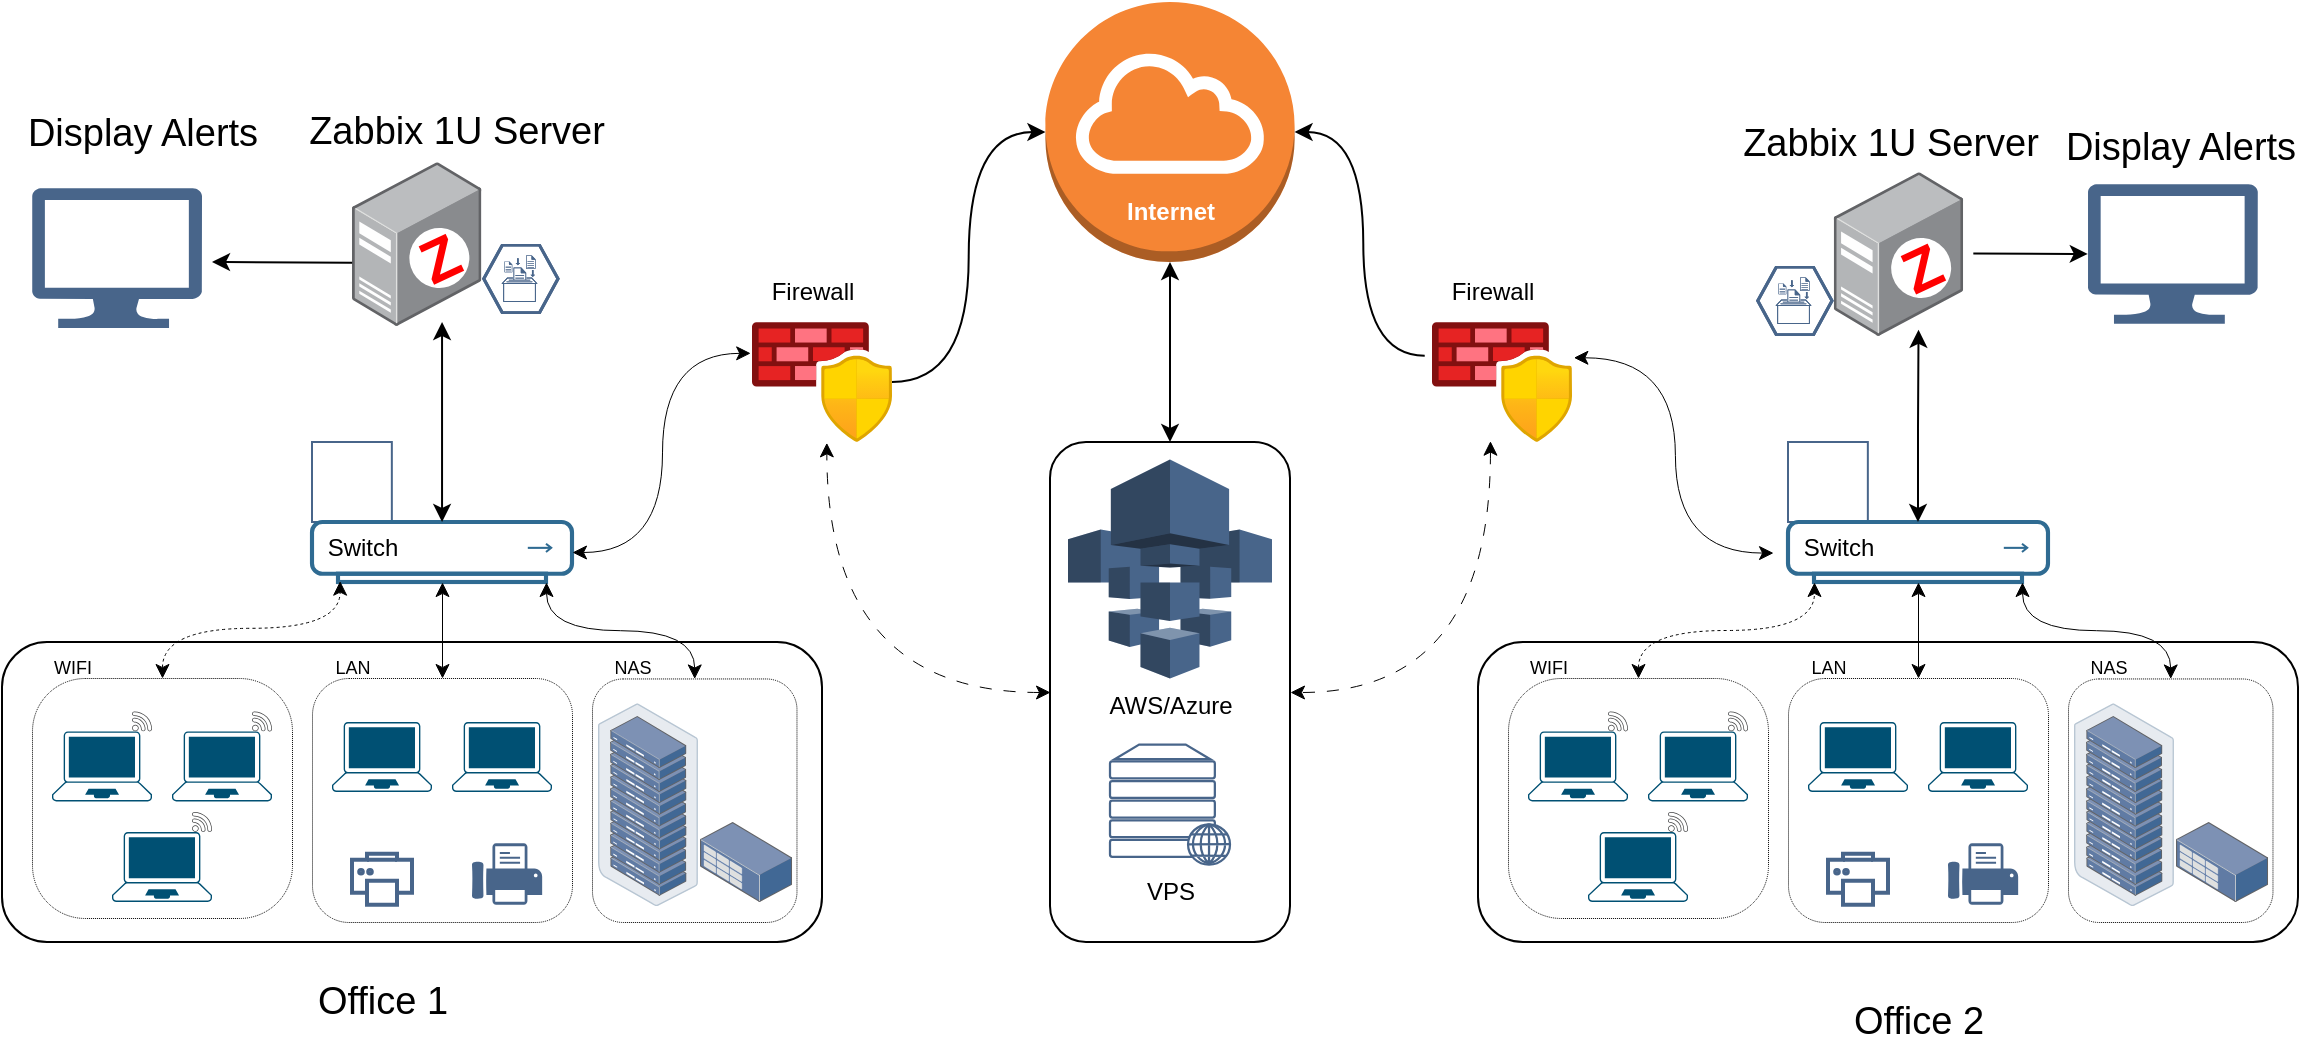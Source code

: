 <mxfile version="24.8.3">
  <diagram name="Page-1" id="5f0bae14-7c28-e335-631c-24af17079c00">
    <mxGraphModel dx="2346" dy="2503" grid="1" gridSize="10" guides="1" tooltips="1" connect="1" arrows="1" fold="1" page="1" pageScale="1" pageWidth="1654" pageHeight="1169" background="none" math="0" shadow="0">
      <root>
        <mxCell id="0" />
        <mxCell id="1" parent="0" />
        <mxCell id="XHOcHZkM5kLgZs106KMA-108" value="" style="rounded=1;whiteSpace=wrap;html=1;gradientColor=default;fillColor=none;" vertex="1" parent="1">
          <mxGeometry x="589" y="30" width="120" height="250" as="geometry" />
        </mxCell>
        <mxCell id="XHOcHZkM5kLgZs106KMA-67" value="" style="rounded=1;whiteSpace=wrap;html=1;fillStyle=dashed;gradientColor=default;fillColor=none;" vertex="1" parent="1">
          <mxGeometry x="803" y="130" width="410" height="150" as="geometry" />
        </mxCell>
        <mxCell id="XHOcHZkM5kLgZs106KMA-5" value="" style="rounded=1;whiteSpace=wrap;html=1;fillStyle=dashed;gradientColor=default;fillColor=none;" vertex="1" parent="1">
          <mxGeometry x="65" y="130" width="410" height="150" as="geometry" />
        </mxCell>
        <mxCell id="XHOcHZkM5kLgZs106KMA-44" value="" style="rounded=1;whiteSpace=wrap;html=1;gradientColor=default;fillColor=none;dashed=1;dashPattern=1 1;strokeColor=default;strokeWidth=0.5;" vertex="1" parent="1">
          <mxGeometry x="360" y="148.23" width="102.24" height="121.77" as="geometry" />
        </mxCell>
        <mxCell id="XHOcHZkM5kLgZs106KMA-3" value="" style="image;aspect=fixed;html=1;points=[];align=center;fontSize=12;image=img/lib/azure2/networking/Azure_Firewall_Manager.svg;" vertex="1" parent="1">
          <mxGeometry x="440" y="-30" width="70" height="60" as="geometry" />
        </mxCell>
        <mxCell id="XHOcHZkM5kLgZs106KMA-4" value="" style="sketch=0;verticalLabelPosition=bottom;sketch=0;aspect=fixed;html=1;verticalAlign=top;strokeColor=#48658A;fillColor=default;align=center;outlineConnect=0;pointerEvents=1;shape=mxgraph.citrix2.wifi_router;" vertex="1" parent="1">
          <mxGeometry x="220" y="30" width="39.92" height="40" as="geometry" />
        </mxCell>
        <mxCell id="XHOcHZkM5kLgZs106KMA-15" value="" style="fontColor=#0066CC;verticalAlign=top;verticalLabelPosition=bottom;labelPosition=center;align=center;html=1;outlineConnect=0;fillColor=none;strokeColor=#2f6b92;gradientColor=default;gradientDirection=north;strokeWidth=2;shape=mxgraph.networks.hub;" vertex="1" parent="1">
          <mxGeometry x="220" y="70" width="130" height="30" as="geometry" />
        </mxCell>
        <mxCell id="XHOcHZkM5kLgZs106KMA-16" value="" style="outlineConnect=0;dashed=0;verticalLabelPosition=bottom;verticalAlign=top;align=center;html=1;shape=mxgraph.aws3.internet_gateway;fillColor=#F58534;gradientColor=none;" vertex="1" parent="1">
          <mxGeometry x="586.71" y="-190" width="124.58" height="130" as="geometry" />
        </mxCell>
        <mxCell id="XHOcHZkM5kLgZs106KMA-41" value="" style="group" vertex="1" connectable="0" parent="1">
          <mxGeometry x="80" y="148" width="130" height="120" as="geometry" />
        </mxCell>
        <mxCell id="XHOcHZkM5kLgZs106KMA-30" value="" style="rounded=1;whiteSpace=wrap;html=1;gradientColor=default;fillColor=none;strokeWidth=0.5;dashed=1;dashPattern=1 1;arcSize=22;" vertex="1" parent="XHOcHZkM5kLgZs106KMA-41">
          <mxGeometry width="130" height="120" as="geometry" />
        </mxCell>
        <mxCell id="XHOcHZkM5kLgZs106KMA-61" value="" style="group" vertex="1" connectable="0" parent="XHOcHZkM5kLgZs106KMA-41">
          <mxGeometry x="10" y="16.7" width="110" height="95.3" as="geometry" />
        </mxCell>
        <mxCell id="XHOcHZkM5kLgZs106KMA-40" value="" style="group" vertex="1" connectable="0" parent="XHOcHZkM5kLgZs106KMA-61">
          <mxGeometry y="10" width="110" height="35" as="geometry" />
        </mxCell>
        <mxCell id="XHOcHZkM5kLgZs106KMA-26" value="" style="points=[[0.13,0.02,0],[0.5,0,0],[0.87,0.02,0],[0.885,0.4,0],[0.985,0.985,0],[0.5,1,0],[0.015,0.985,0],[0.115,0.4,0]];verticalLabelPosition=bottom;sketch=0;html=1;verticalAlign=top;aspect=fixed;align=center;pointerEvents=1;shape=mxgraph.cisco19.laptop;fillColor=#005073;strokeColor=none;" vertex="1" parent="XHOcHZkM5kLgZs106KMA-40">
          <mxGeometry width="50" height="35" as="geometry" />
        </mxCell>
        <mxCell id="XHOcHZkM5kLgZs106KMA-10" value="" style="points=[[0.13,0.02,0],[0.5,0,0],[0.87,0.02,0],[0.885,0.4,0],[0.985,0.985,0],[0.5,1,0],[0.015,0.985,0],[0.115,0.4,0]];verticalLabelPosition=bottom;sketch=0;html=1;verticalAlign=top;aspect=fixed;align=center;pointerEvents=1;shape=mxgraph.cisco19.laptop;fillColor=#005073;strokeColor=none;" vertex="1" parent="XHOcHZkM5kLgZs106KMA-40">
          <mxGeometry x="60" width="50" height="35" as="geometry" />
        </mxCell>
        <mxCell id="XHOcHZkM5kLgZs106KMA-57" value="" style="points=[[0.13,0.02,0],[0.5,0,0],[0.87,0.02,0],[0.885,0.4,0],[0.985,0.985,0],[0.5,1,0],[0.015,0.985,0],[0.115,0.4,0]];verticalLabelPosition=bottom;sketch=0;html=1;verticalAlign=top;aspect=fixed;align=center;pointerEvents=1;shape=mxgraph.cisco19.laptop;fillColor=#005073;strokeColor=none;" vertex="1" parent="XHOcHZkM5kLgZs106KMA-61">
          <mxGeometry x="30" y="60.3" width="50" height="35" as="geometry" />
        </mxCell>
        <mxCell id="XHOcHZkM5kLgZs106KMA-58" value="" style="sketch=0;pointerEvents=1;shadow=0;dashed=0;html=1;strokeColor=none;fillColor=#434445;aspect=fixed;labelPosition=center;verticalLabelPosition=bottom;verticalAlign=top;align=center;outlineConnect=0;shape=mxgraph.vvd.wi_fi;" vertex="1" parent="XHOcHZkM5kLgZs106KMA-61">
          <mxGeometry x="70" y="50.3" width="10" height="10" as="geometry" />
        </mxCell>
        <mxCell id="XHOcHZkM5kLgZs106KMA-59" value="" style="sketch=0;pointerEvents=1;shadow=0;dashed=0;html=1;strokeColor=none;fillColor=#434445;aspect=fixed;labelPosition=center;verticalLabelPosition=bottom;verticalAlign=top;align=center;outlineConnect=0;shape=mxgraph.vvd.wi_fi;" vertex="1" parent="XHOcHZkM5kLgZs106KMA-61">
          <mxGeometry x="100" width="10" height="10" as="geometry" />
        </mxCell>
        <mxCell id="XHOcHZkM5kLgZs106KMA-60" value="" style="sketch=0;pointerEvents=1;shadow=0;dashed=0;html=1;strokeColor=none;fillColor=#434445;aspect=fixed;labelPosition=center;verticalLabelPosition=bottom;verticalAlign=top;align=center;outlineConnect=0;shape=mxgraph.vvd.wi_fi;" vertex="1" parent="XHOcHZkM5kLgZs106KMA-61">
          <mxGeometry x="40" width="10" height="10" as="geometry" />
        </mxCell>
        <mxCell id="XHOcHZkM5kLgZs106KMA-42" value="" style="group;fillColor=default;" vertex="1" connectable="0" parent="1">
          <mxGeometry x="220" y="148" width="130" height="122" as="geometry" />
        </mxCell>
        <mxCell id="XHOcHZkM5kLgZs106KMA-33" value="" style="rounded=1;whiteSpace=wrap;html=1;gradientColor=default;fillColor=none;strokeWidth=0.5;dashed=1;dashPattern=1 1;" vertex="1" parent="XHOcHZkM5kLgZs106KMA-42">
          <mxGeometry width="130" height="122.0" as="geometry" />
        </mxCell>
        <mxCell id="XHOcHZkM5kLgZs106KMA-39" value="" style="group" vertex="1" connectable="0" parent="XHOcHZkM5kLgZs106KMA-42">
          <mxGeometry x="10" y="21.997" width="110" height="60.61" as="geometry" />
        </mxCell>
        <mxCell id="XHOcHZkM5kLgZs106KMA-36" value="" style="points=[[0.13,0.02,0],[0.5,0,0],[0.87,0.02,0],[0.885,0.4,0],[0.985,0.985,0],[0.5,1,0],[0.015,0.985,0],[0.115,0.4,0]];verticalLabelPosition=bottom;sketch=0;html=1;verticalAlign=top;aspect=fixed;align=center;pointerEvents=1;shape=mxgraph.cisco19.laptop;fillColor=#005073;strokeColor=none;" vertex="1" parent="XHOcHZkM5kLgZs106KMA-39">
          <mxGeometry width="50" height="35" as="geometry" />
        </mxCell>
        <mxCell id="XHOcHZkM5kLgZs106KMA-37" value="" style="points=[[0.13,0.02,0],[0.5,0,0],[0.87,0.02,0],[0.885,0.4,0],[0.985,0.985,0],[0.5,1,0],[0.015,0.985,0],[0.115,0.4,0]];verticalLabelPosition=bottom;sketch=0;html=1;verticalAlign=top;aspect=fixed;align=center;pointerEvents=1;shape=mxgraph.cisco19.laptop;fillColor=#005073;strokeColor=none;" vertex="1" parent="XHOcHZkM5kLgZs106KMA-39">
          <mxGeometry x="60" width="50" height="35" as="geometry" />
        </mxCell>
        <mxCell id="XHOcHZkM5kLgZs106KMA-54" value="" style="html=1;verticalLabelPosition=bottom;align=center;labelBackgroundColor=#ffffff;verticalAlign=top;strokeWidth=2;strokeColor=#48658A;shadow=0;dashed=0;shape=mxgraph.ios7.icons.printer;" vertex="1" parent="XHOcHZkM5kLgZs106KMA-42">
          <mxGeometry x="20" y="87.86" width="30" height="25.5" as="geometry" />
        </mxCell>
        <mxCell id="XHOcHZkM5kLgZs106KMA-56" value="" style="sketch=0;pointerEvents=1;shadow=0;dashed=0;html=1;strokeColor=none;fillColor=#48658A;labelPosition=center;verticalLabelPosition=bottom;verticalAlign=top;outlineConnect=0;align=center;shape=mxgraph.office.devices.fax;" vertex="1" parent="XHOcHZkM5kLgZs106KMA-42">
          <mxGeometry x="80" y="82.61" width="35.08" height="30.75" as="geometry" />
        </mxCell>
        <mxCell id="XHOcHZkM5kLgZs106KMA-43" value="" style="image;points=[];aspect=fixed;html=1;align=center;shadow=0;dashed=0;image=img/lib/allied_telesis/storage/Datacenter_Server_Rack_Storage_Unit_Small.svg;" vertex="1" parent="1">
          <mxGeometry x="414" y="220" width="46.07" height="40" as="geometry" />
        </mxCell>
        <mxCell id="XHOcHZkM5kLgZs106KMA-45" style="edgeStyle=orthogonalEdgeStyle;rounded=0;orthogonalLoop=1;jettySize=auto;html=1;exitX=0.5;exitY=0;exitDx=0;exitDy=0;curved=1;dashed=1;strokeWidth=0.5;startArrow=classic;startFill=1;entryX=0.315;entryY=1.051;entryDx=0;entryDy=0;entryPerimeter=0;" edge="1" parent="1" source="XHOcHZkM5kLgZs106KMA-30" target="XHOcHZkM5kLgZs106KMA-52">
          <mxGeometry relative="1" as="geometry" />
        </mxCell>
        <mxCell id="XHOcHZkM5kLgZs106KMA-46" style="edgeStyle=orthogonalEdgeStyle;rounded=0;orthogonalLoop=1;jettySize=auto;html=1;startArrow=classic;startFill=1;strokeWidth=0.5;" edge="1" parent="1" source="XHOcHZkM5kLgZs106KMA-33" target="XHOcHZkM5kLgZs106KMA-15">
          <mxGeometry relative="1" as="geometry" />
        </mxCell>
        <mxCell id="XHOcHZkM5kLgZs106KMA-47" style="edgeStyle=orthogonalEdgeStyle;rounded=0;orthogonalLoop=1;jettySize=auto;html=1;exitX=0.5;exitY=0;exitDx=0;exitDy=0;curved=1;startArrow=classic;startFill=1;strokeWidth=0.5;entryX=0.9;entryY=1;entryDx=0;entryDy=0;entryPerimeter=0;" edge="1" parent="1" source="XHOcHZkM5kLgZs106KMA-44" target="XHOcHZkM5kLgZs106KMA-15">
          <mxGeometry relative="1" as="geometry" />
        </mxCell>
        <mxCell id="XHOcHZkM5kLgZs106KMA-48" style="edgeStyle=orthogonalEdgeStyle;rounded=0;orthogonalLoop=1;jettySize=auto;html=1;entryX=-0.013;entryY=0.257;entryDx=0;entryDy=0;entryPerimeter=0;curved=1;startArrow=classic;startFill=1;strokeWidth=0.5;exitX=1;exitY=0.5;exitDx=0;exitDy=0;exitPerimeter=0;" edge="1" parent="1" source="XHOcHZkM5kLgZs106KMA-15" target="XHOcHZkM5kLgZs106KMA-3">
          <mxGeometry relative="1" as="geometry">
            <mxPoint x="432" y="150" as="sourcePoint" />
            <mxPoint x="345" y="95" as="targetPoint" />
          </mxGeometry>
        </mxCell>
        <mxCell id="XHOcHZkM5kLgZs106KMA-49" value="&lt;font style=&quot;font-size: 9px;&quot;&gt;WIFI&lt;/font&gt;" style="text;html=1;align=center;verticalAlign=middle;resizable=0;points=[];autosize=1;strokeColor=none;fillColor=none;" vertex="1" parent="1">
          <mxGeometry x="80" y="127" width="40" height="30" as="geometry" />
        </mxCell>
        <mxCell id="XHOcHZkM5kLgZs106KMA-50" value="&lt;font style=&quot;font-size: 9px;&quot;&gt;LAN&lt;/font&gt;" style="text;html=1;align=center;verticalAlign=middle;resizable=0;points=[];autosize=1;strokeColor=none;fillColor=none;" vertex="1" parent="1">
          <mxGeometry x="219.92" y="127" width="40" height="30" as="geometry" />
        </mxCell>
        <mxCell id="XHOcHZkM5kLgZs106KMA-51" value="&lt;font style=&quot;font-size: 9px;&quot;&gt;NAS&lt;/font&gt;" style="text;html=1;align=center;verticalAlign=middle;resizable=0;points=[];autosize=1;strokeColor=none;fillColor=none;" vertex="1" parent="1">
          <mxGeometry x="360" y="127" width="40" height="30" as="geometry" />
        </mxCell>
        <mxCell id="XHOcHZkM5kLgZs106KMA-52" value="&lt;font style=&quot;font-size: 12px;&quot;&gt;Switch&lt;/font&gt;" style="text;html=1;align=center;verticalAlign=middle;resizable=0;points=[];autosize=1;strokeColor=none;fillColor=none;" vertex="1" parent="1">
          <mxGeometry x="214.92" y="67.8" width="60" height="30" as="geometry" />
        </mxCell>
        <mxCell id="XHOcHZkM5kLgZs106KMA-53" value="&lt;font style=&quot;font-size: 12px;&quot;&gt;Firewall&lt;/font&gt;" style="text;html=1;align=center;verticalAlign=middle;resizable=0;points=[];autosize=1;strokeColor=none;fillColor=none;" vertex="1" parent="1">
          <mxGeometry x="440" y="-60" width="60" height="30" as="geometry" />
        </mxCell>
        <mxCell id="XHOcHZkM5kLgZs106KMA-63" value="" style="image;points=[];aspect=fixed;html=1;align=center;shadow=0;dashed=0;image=img/lib/allied_telesis/storage/Datacenter_Server_Rack.svg;" vertex="1" parent="1">
          <mxGeometry x="363" y="160.64" width="50" height="101.36" as="geometry" />
        </mxCell>
        <mxCell id="XHOcHZkM5kLgZs106KMA-64" value="AWS/Azure" style="outlineConnect=0;dashed=0;verticalLabelPosition=bottom;verticalAlign=top;align=center;html=1;shape=mxgraph.aws3.clouddirectory;fillColor=#48658A;gradientColor=none;" vertex="1" parent="1">
          <mxGeometry x="598" y="38.73" width="102" height="109.5" as="geometry" />
        </mxCell>
        <mxCell id="XHOcHZkM5kLgZs106KMA-65" style="edgeStyle=orthogonalEdgeStyle;rounded=0;orthogonalLoop=1;jettySize=auto;html=1;curved=1;startArrow=classic;startFill=1;strokeWidth=0.5;exitX=0;exitY=0.5;exitDx=0;exitDy=0;entryX=0.531;entryY=1.003;entryDx=0;entryDy=0;entryPerimeter=0;dashed=1;dashPattern=12 12;" edge="1" parent="1" source="XHOcHZkM5kLgZs106KMA-108" target="XHOcHZkM5kLgZs106KMA-3">
          <mxGeometry relative="1" as="geometry" />
        </mxCell>
        <mxCell id="XHOcHZkM5kLgZs106KMA-66" style="edgeStyle=orthogonalEdgeStyle;rounded=0;orthogonalLoop=1;jettySize=auto;html=1;entryX=0;entryY=0.5;entryDx=0;entryDy=0;entryPerimeter=0;curved=1;" edge="1" parent="1" source="XHOcHZkM5kLgZs106KMA-3" target="XHOcHZkM5kLgZs106KMA-16">
          <mxGeometry relative="1" as="geometry" />
        </mxCell>
        <mxCell id="XHOcHZkM5kLgZs106KMA-68" value="" style="rounded=1;whiteSpace=wrap;html=1;gradientColor=default;fillColor=none;dashed=1;dashPattern=1 1;strokeColor=default;strokeWidth=0.5;" vertex="1" parent="1">
          <mxGeometry x="1098" y="148.23" width="102.24" height="121.77" as="geometry" />
        </mxCell>
        <mxCell id="XHOcHZkM5kLgZs106KMA-69" value="" style="image;aspect=fixed;html=1;points=[];align=center;fontSize=12;image=img/lib/azure2/networking/Azure_Firewall_Manager.svg;" vertex="1" parent="1">
          <mxGeometry x="780" y="-30" width="70" height="60" as="geometry" />
        </mxCell>
        <mxCell id="XHOcHZkM5kLgZs106KMA-70" value="" style="sketch=0;verticalLabelPosition=bottom;sketch=0;aspect=fixed;html=1;verticalAlign=top;strokeColor=#48658A;fillColor=default;align=center;outlineConnect=0;pointerEvents=1;shape=mxgraph.citrix2.wifi_router;" vertex="1" parent="1">
          <mxGeometry x="958" y="30" width="39.92" height="40" as="geometry" />
        </mxCell>
        <mxCell id="XHOcHZkM5kLgZs106KMA-71" value="" style="fontColor=#0066CC;verticalAlign=top;verticalLabelPosition=bottom;labelPosition=center;align=center;html=1;outlineConnect=0;fillColor=none;strokeColor=#2f6b92;gradientColor=default;gradientDirection=north;strokeWidth=2;shape=mxgraph.networks.hub;" vertex="1" parent="1">
          <mxGeometry x="958" y="70" width="130" height="30" as="geometry" />
        </mxCell>
        <mxCell id="XHOcHZkM5kLgZs106KMA-72" value="" style="group" vertex="1" connectable="0" parent="1">
          <mxGeometry x="818" y="148" width="130" height="120" as="geometry" />
        </mxCell>
        <mxCell id="XHOcHZkM5kLgZs106KMA-73" value="" style="rounded=1;whiteSpace=wrap;html=1;gradientColor=default;fillColor=none;strokeWidth=0.5;dashed=1;dashPattern=1 1;arcSize=22;" vertex="1" parent="XHOcHZkM5kLgZs106KMA-72">
          <mxGeometry width="130" height="120" as="geometry" />
        </mxCell>
        <mxCell id="XHOcHZkM5kLgZs106KMA-74" value="" style="group" vertex="1" connectable="0" parent="XHOcHZkM5kLgZs106KMA-72">
          <mxGeometry x="10" y="16.7" width="110" height="95.3" as="geometry" />
        </mxCell>
        <mxCell id="XHOcHZkM5kLgZs106KMA-75" value="" style="group" vertex="1" connectable="0" parent="XHOcHZkM5kLgZs106KMA-74">
          <mxGeometry y="10" width="110" height="35" as="geometry" />
        </mxCell>
        <mxCell id="XHOcHZkM5kLgZs106KMA-76" value="" style="points=[[0.13,0.02,0],[0.5,0,0],[0.87,0.02,0],[0.885,0.4,0],[0.985,0.985,0],[0.5,1,0],[0.015,0.985,0],[0.115,0.4,0]];verticalLabelPosition=bottom;sketch=0;html=1;verticalAlign=top;aspect=fixed;align=center;pointerEvents=1;shape=mxgraph.cisco19.laptop;fillColor=#005073;strokeColor=none;" vertex="1" parent="XHOcHZkM5kLgZs106KMA-75">
          <mxGeometry width="50" height="35" as="geometry" />
        </mxCell>
        <mxCell id="XHOcHZkM5kLgZs106KMA-77" value="" style="points=[[0.13,0.02,0],[0.5,0,0],[0.87,0.02,0],[0.885,0.4,0],[0.985,0.985,0],[0.5,1,0],[0.015,0.985,0],[0.115,0.4,0]];verticalLabelPosition=bottom;sketch=0;html=1;verticalAlign=top;aspect=fixed;align=center;pointerEvents=1;shape=mxgraph.cisco19.laptop;fillColor=#005073;strokeColor=none;" vertex="1" parent="XHOcHZkM5kLgZs106KMA-75">
          <mxGeometry x="60" width="50" height="35" as="geometry" />
        </mxCell>
        <mxCell id="XHOcHZkM5kLgZs106KMA-78" value="" style="points=[[0.13,0.02,0],[0.5,0,0],[0.87,0.02,0],[0.885,0.4,0],[0.985,0.985,0],[0.5,1,0],[0.015,0.985,0],[0.115,0.4,0]];verticalLabelPosition=bottom;sketch=0;html=1;verticalAlign=top;aspect=fixed;align=center;pointerEvents=1;shape=mxgraph.cisco19.laptop;fillColor=#005073;strokeColor=none;" vertex="1" parent="XHOcHZkM5kLgZs106KMA-74">
          <mxGeometry x="30" y="60.3" width="50" height="35" as="geometry" />
        </mxCell>
        <mxCell id="XHOcHZkM5kLgZs106KMA-79" value="" style="sketch=0;pointerEvents=1;shadow=0;dashed=0;html=1;strokeColor=none;fillColor=#434445;aspect=fixed;labelPosition=center;verticalLabelPosition=bottom;verticalAlign=top;align=center;outlineConnect=0;shape=mxgraph.vvd.wi_fi;" vertex="1" parent="XHOcHZkM5kLgZs106KMA-74">
          <mxGeometry x="70" y="50.3" width="10" height="10" as="geometry" />
        </mxCell>
        <mxCell id="XHOcHZkM5kLgZs106KMA-80" value="" style="sketch=0;pointerEvents=1;shadow=0;dashed=0;html=1;strokeColor=none;fillColor=#434445;aspect=fixed;labelPosition=center;verticalLabelPosition=bottom;verticalAlign=top;align=center;outlineConnect=0;shape=mxgraph.vvd.wi_fi;" vertex="1" parent="XHOcHZkM5kLgZs106KMA-74">
          <mxGeometry x="100" width="10" height="10" as="geometry" />
        </mxCell>
        <mxCell id="XHOcHZkM5kLgZs106KMA-81" value="" style="sketch=0;pointerEvents=1;shadow=0;dashed=0;html=1;strokeColor=none;fillColor=#434445;aspect=fixed;labelPosition=center;verticalLabelPosition=bottom;verticalAlign=top;align=center;outlineConnect=0;shape=mxgraph.vvd.wi_fi;" vertex="1" parent="XHOcHZkM5kLgZs106KMA-74">
          <mxGeometry x="40" width="10" height="10" as="geometry" />
        </mxCell>
        <mxCell id="XHOcHZkM5kLgZs106KMA-82" value="" style="group;fillColor=default;" vertex="1" connectable="0" parent="1">
          <mxGeometry x="958" y="148" width="130" height="122" as="geometry" />
        </mxCell>
        <mxCell id="XHOcHZkM5kLgZs106KMA-83" value="" style="rounded=1;whiteSpace=wrap;html=1;gradientColor=default;fillColor=none;strokeWidth=0.5;dashed=1;dashPattern=1 1;" vertex="1" parent="XHOcHZkM5kLgZs106KMA-82">
          <mxGeometry width="130" height="122.0" as="geometry" />
        </mxCell>
        <mxCell id="XHOcHZkM5kLgZs106KMA-84" value="" style="group" vertex="1" connectable="0" parent="XHOcHZkM5kLgZs106KMA-82">
          <mxGeometry x="10" y="21.997" width="110" height="60.61" as="geometry" />
        </mxCell>
        <mxCell id="XHOcHZkM5kLgZs106KMA-85" value="" style="points=[[0.13,0.02,0],[0.5,0,0],[0.87,0.02,0],[0.885,0.4,0],[0.985,0.985,0],[0.5,1,0],[0.015,0.985,0],[0.115,0.4,0]];verticalLabelPosition=bottom;sketch=0;html=1;verticalAlign=top;aspect=fixed;align=center;pointerEvents=1;shape=mxgraph.cisco19.laptop;fillColor=#005073;strokeColor=none;" vertex="1" parent="XHOcHZkM5kLgZs106KMA-84">
          <mxGeometry width="50" height="35" as="geometry" />
        </mxCell>
        <mxCell id="XHOcHZkM5kLgZs106KMA-86" value="" style="points=[[0.13,0.02,0],[0.5,0,0],[0.87,0.02,0],[0.885,0.4,0],[0.985,0.985,0],[0.5,1,0],[0.015,0.985,0],[0.115,0.4,0]];verticalLabelPosition=bottom;sketch=0;html=1;verticalAlign=top;aspect=fixed;align=center;pointerEvents=1;shape=mxgraph.cisco19.laptop;fillColor=#005073;strokeColor=none;" vertex="1" parent="XHOcHZkM5kLgZs106KMA-84">
          <mxGeometry x="60" width="50" height="35" as="geometry" />
        </mxCell>
        <mxCell id="XHOcHZkM5kLgZs106KMA-87" value="" style="html=1;verticalLabelPosition=bottom;align=center;labelBackgroundColor=#ffffff;verticalAlign=top;strokeWidth=2;strokeColor=#48658A;shadow=0;dashed=0;shape=mxgraph.ios7.icons.printer;" vertex="1" parent="XHOcHZkM5kLgZs106KMA-82">
          <mxGeometry x="20" y="87.86" width="30" height="25.5" as="geometry" />
        </mxCell>
        <mxCell id="XHOcHZkM5kLgZs106KMA-88" value="" style="sketch=0;pointerEvents=1;shadow=0;dashed=0;html=1;strokeColor=none;fillColor=#48658A;labelPosition=center;verticalLabelPosition=bottom;verticalAlign=top;outlineConnect=0;align=center;shape=mxgraph.office.devices.fax;" vertex="1" parent="XHOcHZkM5kLgZs106KMA-82">
          <mxGeometry x="80" y="82.61" width="35.08" height="30.75" as="geometry" />
        </mxCell>
        <mxCell id="XHOcHZkM5kLgZs106KMA-89" value="" style="image;points=[];aspect=fixed;html=1;align=center;shadow=0;dashed=0;image=img/lib/allied_telesis/storage/Datacenter_Server_Rack_Storage_Unit_Small.svg;" vertex="1" parent="1">
          <mxGeometry x="1152" y="220" width="46.07" height="40" as="geometry" />
        </mxCell>
        <mxCell id="XHOcHZkM5kLgZs106KMA-90" style="edgeStyle=orthogonalEdgeStyle;rounded=0;orthogonalLoop=1;jettySize=auto;html=1;entryX=0.1;entryY=1;entryDx=0;entryDy=0;entryPerimeter=0;exitX=0.5;exitY=0;exitDx=0;exitDy=0;curved=1;dashed=1;strokeWidth=0.5;startArrow=classic;startFill=1;" edge="1" parent="1" source="XHOcHZkM5kLgZs106KMA-73" target="XHOcHZkM5kLgZs106KMA-71">
          <mxGeometry relative="1" as="geometry" />
        </mxCell>
        <mxCell id="XHOcHZkM5kLgZs106KMA-91" style="edgeStyle=orthogonalEdgeStyle;rounded=0;orthogonalLoop=1;jettySize=auto;html=1;startArrow=classic;startFill=1;strokeWidth=0.5;" edge="1" parent="1" source="XHOcHZkM5kLgZs106KMA-83" target="XHOcHZkM5kLgZs106KMA-71">
          <mxGeometry relative="1" as="geometry" />
        </mxCell>
        <mxCell id="XHOcHZkM5kLgZs106KMA-92" style="edgeStyle=orthogonalEdgeStyle;rounded=0;orthogonalLoop=1;jettySize=auto;html=1;exitX=0.5;exitY=0;exitDx=0;exitDy=0;entryX=0.9;entryY=1;entryDx=0;entryDy=0;entryPerimeter=0;curved=1;startArrow=classic;startFill=1;strokeWidth=0.5;" edge="1" parent="1" source="XHOcHZkM5kLgZs106KMA-68" target="XHOcHZkM5kLgZs106KMA-71">
          <mxGeometry relative="1" as="geometry" />
        </mxCell>
        <mxCell id="XHOcHZkM5kLgZs106KMA-93" style="edgeStyle=orthogonalEdgeStyle;rounded=0;orthogonalLoop=1;jettySize=auto;html=1;entryX=1.01;entryY=0.294;entryDx=0;entryDy=0;entryPerimeter=0;curved=1;startArrow=classic;startFill=1;strokeWidth=0.5;exitX=-0.04;exitY=0.583;exitDx=0;exitDy=0;exitPerimeter=0;" edge="1" parent="1" source="XHOcHZkM5kLgZs106KMA-97" target="XHOcHZkM5kLgZs106KMA-69">
          <mxGeometry relative="1" as="geometry">
            <mxPoint x="1170" y="150" as="sourcePoint" />
            <mxPoint x="1083" y="95" as="targetPoint" />
          </mxGeometry>
        </mxCell>
        <mxCell id="XHOcHZkM5kLgZs106KMA-94" value="&lt;font style=&quot;font-size: 9px;&quot;&gt;WIFI&lt;/font&gt;" style="text;html=1;align=center;verticalAlign=middle;resizable=0;points=[];autosize=1;strokeColor=none;fillColor=none;" vertex="1" parent="1">
          <mxGeometry x="818" y="127" width="40" height="30" as="geometry" />
        </mxCell>
        <mxCell id="XHOcHZkM5kLgZs106KMA-95" value="&lt;font style=&quot;font-size: 9px;&quot;&gt;LAN&lt;/font&gt;" style="text;html=1;align=center;verticalAlign=middle;resizable=0;points=[];autosize=1;strokeColor=none;fillColor=none;" vertex="1" parent="1">
          <mxGeometry x="957.92" y="127" width="40" height="30" as="geometry" />
        </mxCell>
        <mxCell id="XHOcHZkM5kLgZs106KMA-96" value="&lt;font style=&quot;font-size: 9px;&quot;&gt;NAS&lt;/font&gt;" style="text;html=1;align=center;verticalAlign=middle;resizable=0;points=[];autosize=1;strokeColor=none;fillColor=none;" vertex="1" parent="1">
          <mxGeometry x="1098" y="127" width="40" height="30" as="geometry" />
        </mxCell>
        <mxCell id="XHOcHZkM5kLgZs106KMA-97" value="&lt;font style=&quot;font-size: 12px;&quot;&gt;Switch&lt;/font&gt;" style="text;html=1;align=center;verticalAlign=middle;resizable=0;points=[];autosize=1;strokeColor=none;fillColor=none;" vertex="1" parent="1">
          <mxGeometry x="952.92" y="67.8" width="60" height="30" as="geometry" />
        </mxCell>
        <mxCell id="XHOcHZkM5kLgZs106KMA-98" value="&lt;font style=&quot;font-size: 12px;&quot;&gt;Firewall&lt;/font&gt;" style="text;html=1;align=center;verticalAlign=middle;resizable=0;points=[];autosize=1;strokeColor=none;fillColor=none;" vertex="1" parent="1">
          <mxGeometry x="780" y="-60" width="60" height="30" as="geometry" />
        </mxCell>
        <mxCell id="XHOcHZkM5kLgZs106KMA-99" value="" style="image;points=[];aspect=fixed;html=1;align=center;shadow=0;dashed=0;image=img/lib/allied_telesis/storage/Datacenter_Server_Rack.svg;" vertex="1" parent="1">
          <mxGeometry x="1101" y="160.64" width="50" height="101.36" as="geometry" />
        </mxCell>
        <mxCell id="XHOcHZkM5kLgZs106KMA-103" style="edgeStyle=orthogonalEdgeStyle;rounded=0;orthogonalLoop=1;jettySize=auto;html=1;curved=1;startArrow=classic;startFill=1;strokeWidth=0.5;entryX=1;entryY=0.5;entryDx=0;entryDy=0;exitX=0.414;exitY=0.989;exitDx=0;exitDy=0;exitPerimeter=0;dashed=1;dashPattern=12 12;" edge="1" parent="1" source="XHOcHZkM5kLgZs106KMA-69" target="XHOcHZkM5kLgZs106KMA-108">
          <mxGeometry relative="1" as="geometry">
            <mxPoint x="608" y="152" as="sourcePoint" />
            <mxPoint x="485" y="40" as="targetPoint" />
          </mxGeometry>
        </mxCell>
        <mxCell id="XHOcHZkM5kLgZs106KMA-104" style="edgeStyle=orthogonalEdgeStyle;rounded=0;orthogonalLoop=1;jettySize=auto;html=1;entryX=1;entryY=0.5;entryDx=0;entryDy=0;entryPerimeter=0;curved=1;exitX=-0.052;exitY=0.281;exitDx=0;exitDy=0;exitPerimeter=0;" edge="1" parent="1" source="XHOcHZkM5kLgZs106KMA-69" target="XHOcHZkM5kLgZs106KMA-16">
          <mxGeometry relative="1" as="geometry">
            <mxPoint x="520" y="10" as="sourcePoint" />
            <mxPoint x="597" y="-115" as="targetPoint" />
          </mxGeometry>
        </mxCell>
        <mxCell id="XHOcHZkM5kLgZs106KMA-105" value="&lt;font color=&quot;#ffffff&quot; style=&quot;font-size: 12px;&quot;&gt;&lt;b&gt;Internet&lt;/b&gt;&lt;/font&gt;" style="text;html=1;align=center;verticalAlign=middle;resizable=0;points=[];autosize=1;strokeColor=none;fillColor=none;" vertex="1" parent="1">
          <mxGeometry x="614" y="-100" width="70" height="30" as="geometry" />
        </mxCell>
        <mxCell id="XHOcHZkM5kLgZs106KMA-107" value="&lt;font color=&quot;#000000&quot;&gt;VPS&lt;/font&gt;" style="fontColor=#0066CC;verticalAlign=top;verticalLabelPosition=bottom;labelPosition=center;align=center;html=1;outlineConnect=0;fillColor=#FFFFFF;strokeColor=#48658A;gradientColor=none;gradientDirection=north;strokeWidth=2;shape=mxgraph.networks.web_server;" vertex="1" parent="1">
          <mxGeometry x="619" y="181.32" width="60" height="60" as="geometry" />
        </mxCell>
        <mxCell id="XHOcHZkM5kLgZs106KMA-109" value="&lt;font style=&quot;font-size: 19px;&quot;&gt;Office 1&lt;/font&gt;" style="text;html=1;align=center;verticalAlign=middle;resizable=0;points=[];autosize=1;strokeColor=none;fillColor=none;" vertex="1" parent="1">
          <mxGeometry x="210" y="290" width="90" height="40" as="geometry" />
        </mxCell>
        <mxCell id="XHOcHZkM5kLgZs106KMA-110" value="&lt;font style=&quot;font-size: 19px;&quot;&gt;Office 2&lt;/font&gt;" style="text;html=1;align=center;verticalAlign=middle;resizable=0;points=[];autosize=1;strokeColor=none;fillColor=none;" vertex="1" parent="1">
          <mxGeometry x="978" y="300" width="90" height="40" as="geometry" />
        </mxCell>
        <mxCell id="XHOcHZkM5kLgZs106KMA-111" style="edgeStyle=orthogonalEdgeStyle;rounded=0;orthogonalLoop=1;jettySize=auto;html=1;exitX=0.5;exitY=0;exitDx=0;exitDy=0;entryX=0.5;entryY=1;entryDx=0;entryDy=0;entryPerimeter=0;startArrow=classic;startFill=1;" edge="1" parent="1" source="XHOcHZkM5kLgZs106KMA-108" target="XHOcHZkM5kLgZs106KMA-16">
          <mxGeometry relative="1" as="geometry" />
        </mxCell>
        <mxCell id="XHOcHZkM5kLgZs106KMA-113" value="&lt;font style=&quot;font-size: 19px;&quot;&gt;Zabbix 1U Server&lt;/font&gt;" style="text;html=1;align=center;verticalAlign=middle;resizable=0;points=[];autosize=1;strokeColor=none;fillColor=none;" vertex="1" parent="1">
          <mxGeometry x="206.95" y="-145" width="170" height="40" as="geometry" />
        </mxCell>
        <mxCell id="XHOcHZkM5kLgZs106KMA-120" value="" style="group" vertex="1" connectable="0" parent="1">
          <mxGeometry x="240" y="-110" width="257.89" height="87" as="geometry" />
        </mxCell>
        <mxCell id="XHOcHZkM5kLgZs106KMA-119" value="" style="group" vertex="1" connectable="0" parent="XHOcHZkM5kLgZs106KMA-120">
          <mxGeometry width="257.89" height="87" as="geometry" />
        </mxCell>
        <mxCell id="XHOcHZkM5kLgZs106KMA-116" value="" style="image;points=[];aspect=fixed;html=1;align=center;shadow=0;dashed=0;image=img/lib/allied_telesis/computer_and_terminals/Server_Desktop.svg;imageBackground=default;" vertex="1" parent="XHOcHZkM5kLgZs106KMA-119">
          <mxGeometry width="64.69" height="82" as="geometry" />
        </mxCell>
        <mxCell id="XHOcHZkM5kLgZs106KMA-118" value="" style="ellipse;whiteSpace=wrap;html=1;aspect=fixed;strokeColor=none;rotation=342;flipH=0;flipV=0;direction=south;portConstraint=north;portConstraintRotation=0;" vertex="1" parent="XHOcHZkM5kLgZs106KMA-119">
          <mxGeometry x="28.69" y="33" width="30" height="30" as="geometry" />
        </mxCell>
        <mxCell id="XHOcHZkM5kLgZs106KMA-117" value="&lt;font size=&quot;1&quot; color=&quot;#ff0000&quot;&gt;&lt;b style=&quot;font-size: 30px;&quot;&gt;Z&lt;/b&gt;&lt;/font&gt;" style="text;html=1;align=center;verticalAlign=middle;whiteSpace=wrap;rounded=0;rotation=-25;" vertex="1" parent="XHOcHZkM5kLgZs106KMA-119">
          <mxGeometry x="13.69" y="33" width="60" height="30" as="geometry" />
        </mxCell>
        <mxCell id="XHOcHZkM5kLgZs106KMA-139" value="" style="group" vertex="1" connectable="0" parent="XHOcHZkM5kLgZs106KMA-119">
          <mxGeometry x="740.89" y="5" width="103.89" height="82" as="geometry" />
        </mxCell>
        <mxCell id="XHOcHZkM5kLgZs106KMA-140" value="" style="group" vertex="1" connectable="0" parent="XHOcHZkM5kLgZs106KMA-139">
          <mxGeometry width="77.219" height="82" as="geometry" />
        </mxCell>
        <mxCell id="XHOcHZkM5kLgZs106KMA-141" value="" style="image;points=[];aspect=fixed;html=1;align=center;shadow=0;dashed=0;image=img/lib/allied_telesis/computer_and_terminals/Server_Desktop.svg;imageBackground=default;" vertex="1" parent="XHOcHZkM5kLgZs106KMA-140">
          <mxGeometry width="64.69" height="82" as="geometry" />
        </mxCell>
        <mxCell id="XHOcHZkM5kLgZs106KMA-142" value="" style="ellipse;whiteSpace=wrap;html=1;aspect=fixed;strokeColor=none;rotation=342;flipH=0;flipV=0;direction=south;portConstraint=north;portConstraintRotation=0;" vertex="1" parent="XHOcHZkM5kLgZs106KMA-140">
          <mxGeometry x="28.69" y="33" width="30" height="30" as="geometry" />
        </mxCell>
        <mxCell id="XHOcHZkM5kLgZs106KMA-143" value="&lt;font size=&quot;1&quot; color=&quot;#ff0000&quot;&gt;&lt;b style=&quot;font-size: 30px;&quot;&gt;Z&lt;/b&gt;&lt;/font&gt;" style="text;html=1;align=center;verticalAlign=middle;whiteSpace=wrap;rounded=0;rotation=-25;" vertex="1" parent="XHOcHZkM5kLgZs106KMA-140">
          <mxGeometry x="13.69" y="33" width="60" height="30" as="geometry" />
        </mxCell>
        <mxCell id="XHOcHZkM5kLgZs106KMA-146" value="" style="group" vertex="1" connectable="0" parent="XHOcHZkM5kLgZs106KMA-119">
          <mxGeometry x="867.89" y="11" width="85" height="69.93" as="geometry" />
        </mxCell>
        <mxCell id="XHOcHZkM5kLgZs106KMA-147" value="" style="shape=image;html=1;verticalAlign=top;verticalLabelPosition=bottom;labelBackgroundColor=#ffffff;imageAspect=0;aspect=fixed;image=https://cdn2.iconfinder.com/data/icons/elasto-online-store/26/00-ELASTOFONT-STORE-READY_eye-128.png;imageBackground=default;" vertex="1" parent="XHOcHZkM5kLgZs106KMA-146">
          <mxGeometry x="11.591" y="0.386" width="29.363" height="29.363" as="geometry" />
        </mxCell>
        <mxCell id="XHOcHZkM5kLgZs106KMA-148" value="" style="verticalLabelPosition=bottom;html=1;verticalAlign=top;align=center;strokeColor=none;fillColor=#48658A;shape=mxgraph.azure.computer;pointerEvents=1;" vertex="1" parent="XHOcHZkM5kLgZs106KMA-146">
          <mxGeometry width="85" height="69.93" as="geometry" />
        </mxCell>
        <mxCell id="XHOcHZkM5kLgZs106KMA-149" value="" style="shape=image;html=1;verticalAlign=top;verticalLabelPosition=bottom;labelBackgroundColor=#ffffff;imageAspect=0;aspect=fixed;image=https://cdn1.iconfinder.com/data/icons/seo-and-web-development-6/32/development_website_warning_exclamation_mark_sign-128.png" vertex="1" parent="XHOcHZkM5kLgZs106KMA-146">
          <mxGeometry x="54.477" y="27.431" width="21.636" height="21.636" as="geometry" />
        </mxCell>
        <mxCell id="XHOcHZkM5kLgZs106KMA-150" value="" style="shape=image;html=1;verticalAlign=top;verticalLabelPosition=bottom;labelBackgroundColor=#ffffff;imageAspect=0;aspect=fixed;image=https://cdn2.iconfinder.com/data/icons/bitsies/128/Cancel-128.png" vertex="1" parent="XHOcHZkM5kLgZs106KMA-146">
          <mxGeometry x="56.795" y="9.659" width="16.227" height="16.227" as="geometry" />
        </mxCell>
        <mxCell id="XHOcHZkM5kLgZs106KMA-151" value="" style="endArrow=classic;html=1;rounded=0;exitX=0.945;exitY=0.649;exitDx=0;exitDy=0;exitPerimeter=0;entryX=0;entryY=0.5;entryDx=0;entryDy=0;entryPerimeter=0;" edge="1" parent="XHOcHZkM5kLgZs106KMA-119" source="XHOcHZkM5kLgZs106KMA-143" target="XHOcHZkM5kLgZs106KMA-148">
          <mxGeometry width="50" height="50" relative="1" as="geometry">
            <mxPoint x="610.89" y="115" as="sourcePoint" />
            <mxPoint x="670.89" y="55" as="targetPoint" />
          </mxGeometry>
        </mxCell>
        <mxCell id="XHOcHZkM5kLgZs106KMA-144" value="" style="verticalLabelPosition=bottom;html=1;fillColor=#48658A;strokeColor=none;verticalAlign=top;align=center;points=[[0,0.5,0],[0.125,0.25,0],[0.25,0,0],[0.5,0,0],[0.75,0,0],[0.875,0.25,0],[1,0.5,0],[0.875,0.75,0],[0.75,1,0],[0.5,1,0],[0.125,0.75,0]];pointerEvents=1;shape=mxgraph.cisco_safe.compositeIcon;bgIcon=mxgraph.cisco_safe.design.blank_device;resIcon=mxgraph.cisco_safe.design.log_collector_2;" vertex="1" parent="XHOcHZkM5kLgZs106KMA-119">
          <mxGeometry x="702" y="52" width="38.89" height="35" as="geometry" />
        </mxCell>
        <mxCell id="XHOcHZkM5kLgZs106KMA-115" value="" style="verticalLabelPosition=bottom;html=1;fillColor=#48658A;strokeColor=none;verticalAlign=top;align=center;points=[[0,0.5,0],[0.125,0.25,0],[0.25,0,0],[0.5,0,0],[0.75,0,0],[0.875,0.25,0],[1,0.5,0],[0.875,0.75,0],[0.75,1,0],[0.5,1,0],[0.125,0.75,0]];pointerEvents=1;shape=mxgraph.cisco_safe.compositeIcon;bgIcon=mxgraph.cisco_safe.design.blank_device;resIcon=mxgraph.cisco_safe.design.log_collector_2;" vertex="1" parent="XHOcHZkM5kLgZs106KMA-120">
          <mxGeometry x="65" y="41" width="38.89" height="35" as="geometry" />
        </mxCell>
        <mxCell id="XHOcHZkM5kLgZs106KMA-121" style="edgeStyle=orthogonalEdgeStyle;rounded=0;orthogonalLoop=1;jettySize=auto;html=1;entryX=0.696;entryY=0.976;entryDx=0;entryDy=0;entryPerimeter=0;startArrow=classic;startFill=1;" edge="1" parent="1" source="XHOcHZkM5kLgZs106KMA-15" target="XHOcHZkM5kLgZs106KMA-116">
          <mxGeometry relative="1" as="geometry" />
        </mxCell>
        <mxCell id="XHOcHZkM5kLgZs106KMA-134" value="&lt;font style=&quot;font-size: 19px;&quot;&gt;Display Alerts&lt;/font&gt;" style="text;html=1;align=center;verticalAlign=middle;resizable=0;points=[];autosize=1;strokeColor=none;fillColor=none;" vertex="1" parent="1">
          <mxGeometry x="65.0" y="-144" width="140" height="40" as="geometry" />
        </mxCell>
        <mxCell id="XHOcHZkM5kLgZs106KMA-135" value="" style="group" vertex="1" connectable="0" parent="1">
          <mxGeometry x="80" y="-96.93" width="85" height="69.93" as="geometry" />
        </mxCell>
        <mxCell id="XHOcHZkM5kLgZs106KMA-130" value="" style="shape=image;html=1;verticalAlign=top;verticalLabelPosition=bottom;labelBackgroundColor=#ffffff;imageAspect=0;aspect=fixed;image=https://cdn2.iconfinder.com/data/icons/elasto-online-store/26/00-ELASTOFONT-STORE-READY_eye-128.png;imageBackground=default;" vertex="1" parent="XHOcHZkM5kLgZs106KMA-135">
          <mxGeometry x="11.591" y="0.386" width="29.363" height="29.363" as="geometry" />
        </mxCell>
        <mxCell id="XHOcHZkM5kLgZs106KMA-131" value="" style="verticalLabelPosition=bottom;html=1;verticalAlign=top;align=center;strokeColor=none;fillColor=#48658A;shape=mxgraph.azure.computer;pointerEvents=1;" vertex="1" parent="XHOcHZkM5kLgZs106KMA-135">
          <mxGeometry width="85" height="69.93" as="geometry" />
        </mxCell>
        <mxCell id="XHOcHZkM5kLgZs106KMA-132" value="" style="shape=image;html=1;verticalAlign=top;verticalLabelPosition=bottom;labelBackgroundColor=#ffffff;imageAspect=0;aspect=fixed;image=https://cdn1.iconfinder.com/data/icons/seo-and-web-development-6/32/development_website_warning_exclamation_mark_sign-128.png" vertex="1" parent="XHOcHZkM5kLgZs106KMA-135">
          <mxGeometry x="54.477" y="27.431" width="21.636" height="21.636" as="geometry" />
        </mxCell>
        <mxCell id="XHOcHZkM5kLgZs106KMA-133" value="" style="shape=image;html=1;verticalAlign=top;verticalLabelPosition=bottom;labelBackgroundColor=#ffffff;imageAspect=0;aspect=fixed;image=https://cdn2.iconfinder.com/data/icons/bitsies/128/Cancel-128.png" vertex="1" parent="XHOcHZkM5kLgZs106KMA-135">
          <mxGeometry x="56.795" y="9.659" width="16.227" height="16.227" as="geometry" />
        </mxCell>
        <mxCell id="XHOcHZkM5kLgZs106KMA-137" value="" style="endArrow=classic;html=1;rounded=0;exitX=0.001;exitY=0.614;exitDx=0;exitDy=0;exitPerimeter=0;" edge="1" parent="1" source="XHOcHZkM5kLgZs106KMA-116">
          <mxGeometry width="50" height="50" relative="1" as="geometry">
            <mxPoint x="110" as="sourcePoint" />
            <mxPoint x="170" y="-60" as="targetPoint" />
          </mxGeometry>
        </mxCell>
        <mxCell id="XHOcHZkM5kLgZs106KMA-145" value="&lt;font style=&quot;font-size: 19px;&quot;&gt;Display Alerts&lt;/font&gt;" style="text;html=1;align=center;verticalAlign=middle;resizable=0;points=[];autosize=1;strokeColor=none;fillColor=none;" vertex="1" parent="1">
          <mxGeometry x="1084" y="-137" width="140" height="40" as="geometry" />
        </mxCell>
        <mxCell id="XHOcHZkM5kLgZs106KMA-138" value="&lt;font style=&quot;font-size: 19px;&quot;&gt;Zabbix 1U Server&lt;/font&gt;" style="text;html=1;align=center;verticalAlign=middle;resizable=0;points=[];autosize=1;strokeColor=none;fillColor=none;" vertex="1" parent="1">
          <mxGeometry x="924" y="-139" width="170" height="40" as="geometry" />
        </mxCell>
        <mxCell id="XHOcHZkM5kLgZs106KMA-152" style="edgeStyle=orthogonalEdgeStyle;rounded=0;orthogonalLoop=1;jettySize=auto;html=1;entryX=0.655;entryY=0.962;entryDx=0;entryDy=0;entryPerimeter=0;startArrow=classic;startFill=1;" edge="1" parent="1" source="XHOcHZkM5kLgZs106KMA-71" target="XHOcHZkM5kLgZs106KMA-141">
          <mxGeometry relative="1" as="geometry" />
        </mxCell>
      </root>
    </mxGraphModel>
  </diagram>
</mxfile>
